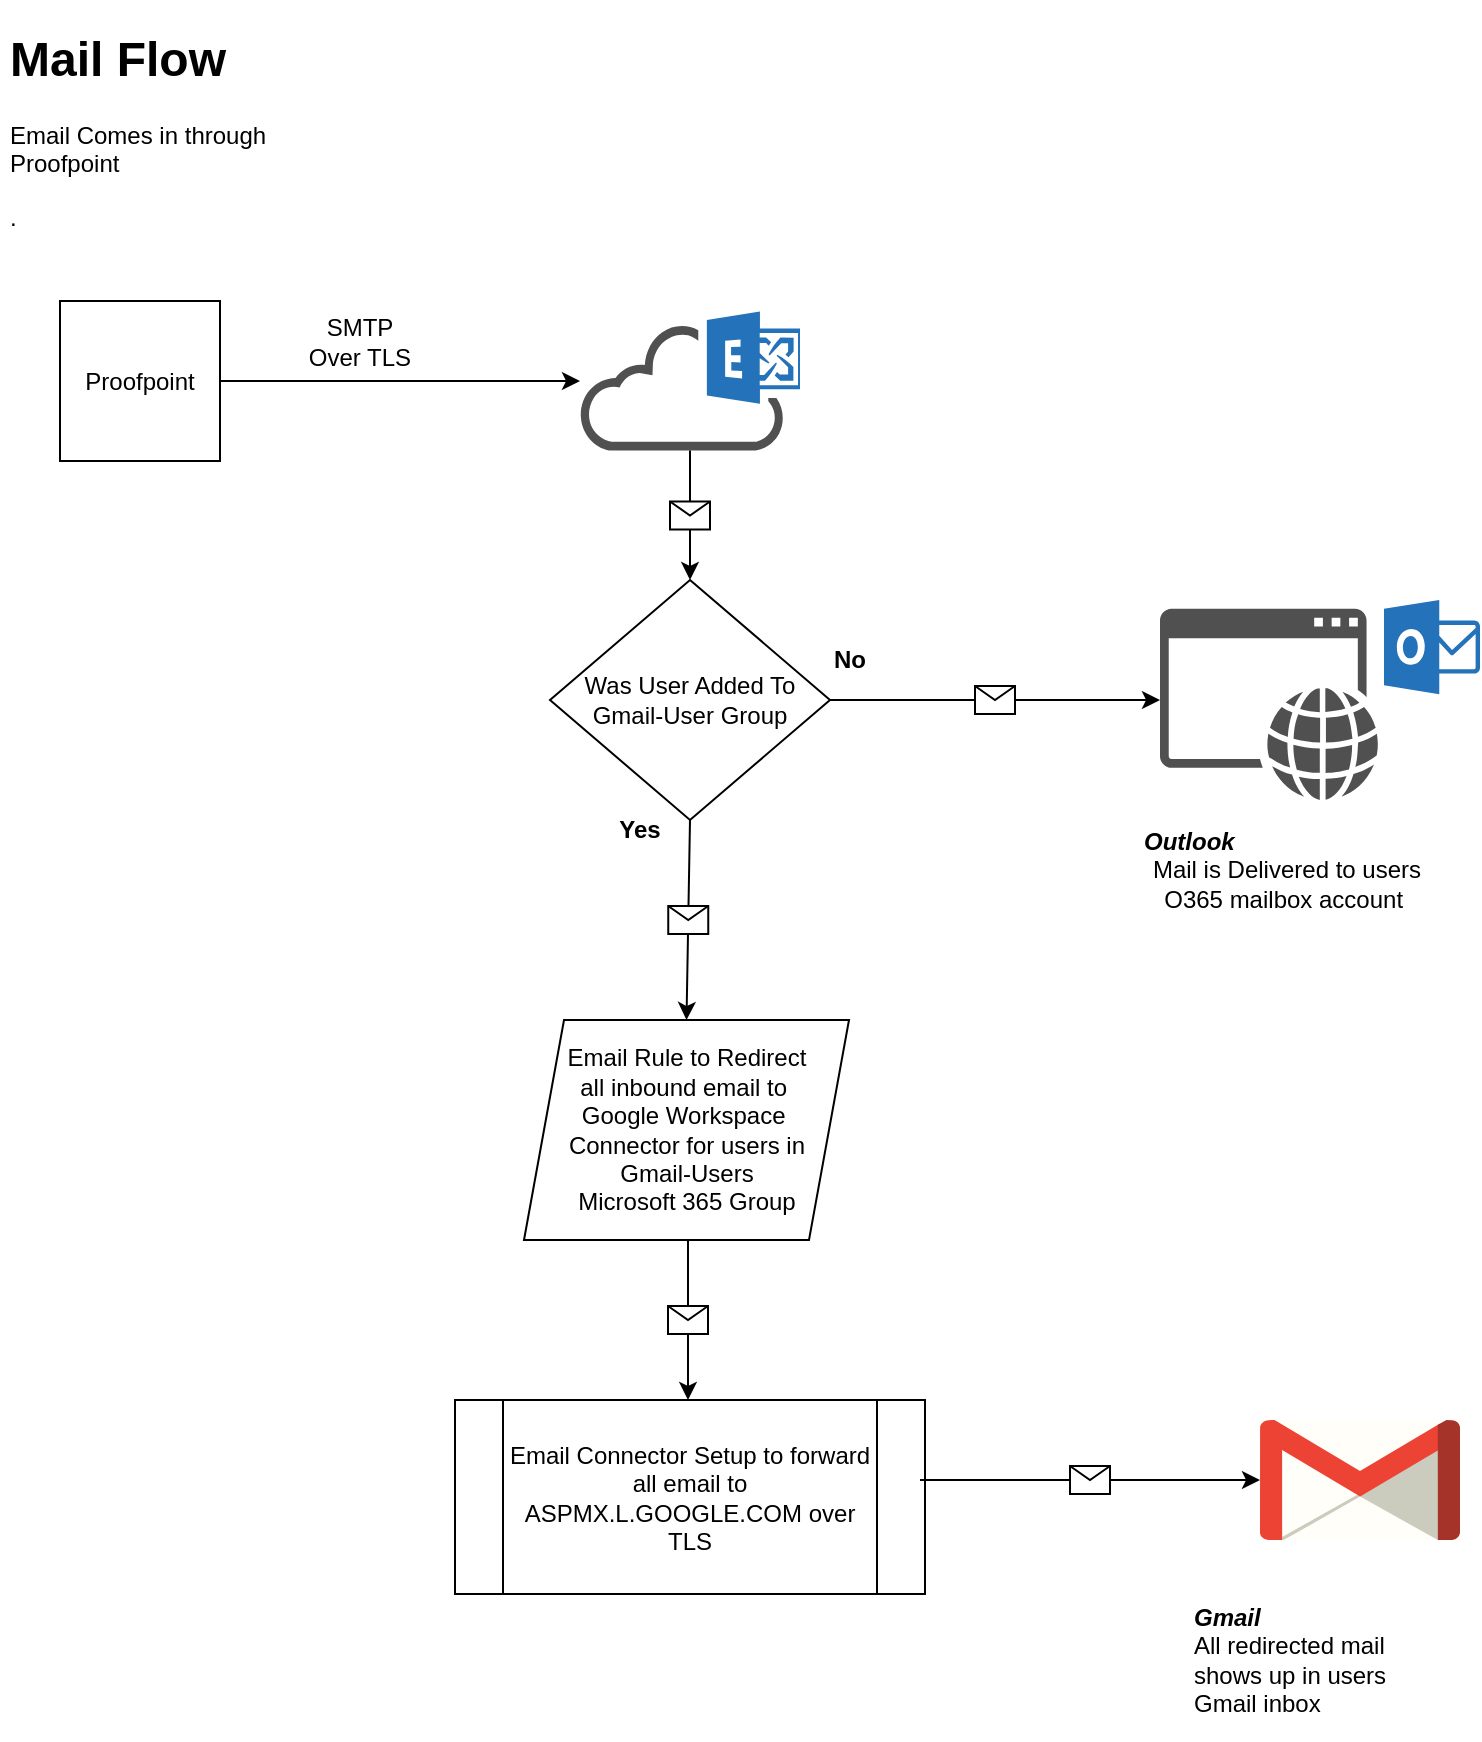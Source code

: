<mxfile version="20.8.5" type="github">
  <diagram id="agrCli6fGUwcmTfTBDdW" name="Page-1">
    <mxGraphModel dx="1320" dy="913" grid="1" gridSize="10" guides="1" tooltips="1" connect="1" arrows="1" fold="1" page="1" pageScale="1" pageWidth="850" pageHeight="1100" math="0" shadow="0">
      <root>
        <mxCell id="0" />
        <mxCell id="1" parent="0" />
        <mxCell id="0VArVFVRRGKt9daIEMkU-1" value="" style="sketch=0;pointerEvents=1;shadow=0;dashed=0;html=1;strokeColor=none;fillColor=#505050;labelPosition=center;verticalLabelPosition=bottom;outlineConnect=0;verticalAlign=top;align=center;shape=mxgraph.office.clouds.cloud_exchange_online;" parent="1" vertex="1">
          <mxGeometry x="290" y="285.75" width="110" height="69.5" as="geometry" />
        </mxCell>
        <mxCell id="0VArVFVRRGKt9daIEMkU-2" value="Proofpoint" style="whiteSpace=wrap;html=1;aspect=fixed;" parent="1" vertex="1">
          <mxGeometry x="30" y="280.5" width="80" height="80" as="geometry" />
        </mxCell>
        <mxCell id="0VArVFVRRGKt9daIEMkU-5" value="" style="endArrow=classic;html=1;rounded=0;exitX=1;exitY=0.5;exitDx=0;exitDy=0;" parent="1" source="0VArVFVRRGKt9daIEMkU-2" target="0VArVFVRRGKt9daIEMkU-1" edge="1">
          <mxGeometry width="50" height="50" relative="1" as="geometry">
            <mxPoint x="400" y="460" as="sourcePoint" />
            <mxPoint x="450" y="410" as="targetPoint" />
          </mxGeometry>
        </mxCell>
        <mxCell id="0VArVFVRRGKt9daIEMkU-6" value="&lt;h1&gt;Mail Flow&lt;/h1&gt;Email Comes in through Proofpoint&lt;p&gt;.&lt;/p&gt;" style="text;html=1;strokeColor=none;fillColor=none;spacing=5;spacingTop=-20;whiteSpace=wrap;overflow=hidden;rounded=0;" parent="1" vertex="1">
          <mxGeometry y="140" width="150" height="120" as="geometry" />
        </mxCell>
        <mxCell id="0VArVFVRRGKt9daIEMkU-7" value="SMTP Over TLS" style="text;html=1;strokeColor=none;fillColor=none;align=center;verticalAlign=middle;whiteSpace=wrap;rounded=0;" parent="1" vertex="1">
          <mxGeometry x="150" y="286" width="60" height="30" as="geometry" />
        </mxCell>
        <mxCell id="0VArVFVRRGKt9daIEMkU-8" value="Was User Added To Gmail-User Group" style="rhombus;whiteSpace=wrap;html=1;" parent="1" vertex="1">
          <mxGeometry x="275" y="420" width="140" height="120" as="geometry" />
        </mxCell>
        <mxCell id="0VArVFVRRGKt9daIEMkU-12" value="&lt;div style=&quot;&quot;&gt;&lt;span style=&quot;background-color: initial;&quot;&gt;&lt;b&gt;&lt;i&gt;Outlook&amp;nbsp;&lt;/i&gt;&lt;/b&gt;&lt;/span&gt;&lt;/div&gt;&lt;div style=&quot;text-align: center;&quot;&gt;&lt;span style=&quot;background-color: initial;&quot;&gt;Mail is Delivered to users O365 mailbox account&amp;nbsp;&lt;/span&gt;&lt;/div&gt;" style="text;html=1;strokeColor=none;fillColor=none;align=left;verticalAlign=middle;whiteSpace=wrap;rounded=0;" parent="1" vertex="1">
          <mxGeometry x="570" y="540" width="145" height="50" as="geometry" />
        </mxCell>
        <mxCell id="0VArVFVRRGKt9daIEMkU-14" value="Email Rule to Redirect&lt;br&gt;all inbound email to&amp;nbsp;&lt;br&gt;Google Workspace&amp;nbsp;&lt;br&gt;Connector for users in&lt;br&gt;Gmail-Users&lt;br&gt;Microsoft 365 Group" style="shape=parallelogram;perimeter=parallelogramPerimeter;whiteSpace=wrap;html=1;fixedSize=1;" parent="1" vertex="1">
          <mxGeometry x="262" y="640" width="162.5" height="110" as="geometry" />
        </mxCell>
        <mxCell id="0VArVFVRRGKt9daIEMkU-15" value="&lt;div style=&quot;&quot;&gt;&lt;span style=&quot;background-color: initial;&quot;&gt;&lt;b&gt;&lt;i&gt;Gmail&lt;/i&gt;&lt;/b&gt;&lt;/span&gt;&lt;/div&gt;&lt;div style=&quot;&quot;&gt;All redirected mail shows up in users Gmail inbox&lt;/div&gt;" style="text;html=1;strokeColor=none;fillColor=none;align=left;verticalAlign=middle;whiteSpace=wrap;rounded=0;" parent="1" vertex="1">
          <mxGeometry x="595" y="920" width="120" height="80" as="geometry" />
        </mxCell>
        <mxCell id="0VArVFVRRGKt9daIEMkU-16" value="" style="sketch=0;pointerEvents=1;shadow=0;dashed=0;html=1;strokeColor=none;fillColor=#505050;labelPosition=center;verticalLabelPosition=bottom;verticalAlign=top;outlineConnect=0;align=center;shape=mxgraph.office.services.outlook_web_app;" parent="1" vertex="1">
          <mxGeometry x="580" y="430" width="160" height="100" as="geometry" />
        </mxCell>
        <mxCell id="0VArVFVRRGKt9daIEMkU-17" value="" style="endArrow=classic;html=1;rounded=0;exitX=1;exitY=0.5;exitDx=0;exitDy=0;" parent="1" source="0VArVFVRRGKt9daIEMkU-8" target="0VArVFVRRGKt9daIEMkU-16" edge="1">
          <mxGeometry relative="1" as="geometry">
            <mxPoint x="432.5" y="480" as="sourcePoint" />
            <mxPoint x="532.5" y="480" as="targetPoint" />
          </mxGeometry>
        </mxCell>
        <mxCell id="0VArVFVRRGKt9daIEMkU-18" value="" style="shape=message;html=1;outlineConnect=0;" parent="0VArVFVRRGKt9daIEMkU-17" vertex="1">
          <mxGeometry width="20" height="14" relative="1" as="geometry">
            <mxPoint x="-10" y="-7" as="offset" />
          </mxGeometry>
        </mxCell>
        <mxCell id="0VArVFVRRGKt9daIEMkU-21" value="" style="endArrow=classic;html=1;rounded=0;exitX=0.5;exitY=1;exitDx=0;exitDy=0;entryX=0.5;entryY=0;entryDx=0;entryDy=0;" parent="1" source="0VArVFVRRGKt9daIEMkU-8" target="0VArVFVRRGKt9daIEMkU-14" edge="1">
          <mxGeometry relative="1" as="geometry">
            <mxPoint x="370" y="580" as="sourcePoint" />
            <mxPoint x="470" y="580" as="targetPoint" />
          </mxGeometry>
        </mxCell>
        <mxCell id="0VArVFVRRGKt9daIEMkU-22" value="" style="shape=message;html=1;outlineConnect=0;" parent="0VArVFVRRGKt9daIEMkU-21" vertex="1">
          <mxGeometry width="20" height="14" relative="1" as="geometry">
            <mxPoint x="-10" y="-7" as="offset" />
          </mxGeometry>
        </mxCell>
        <mxCell id="0VArVFVRRGKt9daIEMkU-25" value="" style="endArrow=classic;html=1;rounded=0;" parent="1" source="0VArVFVRRGKt9daIEMkU-1" target="0VArVFVRRGKt9daIEMkU-8" edge="1">
          <mxGeometry relative="1" as="geometry">
            <mxPoint x="240.75" y="350" as="sourcePoint" />
            <mxPoint x="240" y="450" as="targetPoint" />
          </mxGeometry>
        </mxCell>
        <mxCell id="0VArVFVRRGKt9daIEMkU-26" value="" style="shape=message;html=1;outlineConnect=0;" parent="0VArVFVRRGKt9daIEMkU-25" vertex="1">
          <mxGeometry width="20" height="14" relative="1" as="geometry">
            <mxPoint x="-10" y="-7" as="offset" />
          </mxGeometry>
        </mxCell>
        <mxCell id="0VArVFVRRGKt9daIEMkU-27" value="" style="dashed=0;outlineConnect=0;html=1;align=center;labelPosition=center;verticalLabelPosition=bottom;verticalAlign=top;shape=mxgraph.weblogos.gmail" parent="1" vertex="1">
          <mxGeometry x="630" y="840" width="100" height="60" as="geometry" />
        </mxCell>
        <mxCell id="0VArVFVRRGKt9daIEMkU-28" value="Email Connector Setup to&amp;nbsp;forward all email to ASPMX.L.GOOGLE.COM over TLS" style="shape=process;whiteSpace=wrap;html=1;backgroundOutline=1;" parent="1" vertex="1">
          <mxGeometry x="227.5" y="830" width="235" height="97" as="geometry" />
        </mxCell>
        <mxCell id="0VArVFVRRGKt9daIEMkU-29" value="" style="endArrow=classic;html=1;rounded=0;" parent="1" edge="1">
          <mxGeometry relative="1" as="geometry">
            <mxPoint x="344" y="750" as="sourcePoint" />
            <mxPoint x="344" y="830" as="targetPoint" />
          </mxGeometry>
        </mxCell>
        <mxCell id="0VArVFVRRGKt9daIEMkU-30" value="" style="shape=message;html=1;outlineConnect=0;" parent="0VArVFVRRGKt9daIEMkU-29" vertex="1">
          <mxGeometry width="20" height="14" relative="1" as="geometry">
            <mxPoint x="-10" y="-7" as="offset" />
          </mxGeometry>
        </mxCell>
        <mxCell id="0VArVFVRRGKt9daIEMkU-31" value="" style="endArrow=classic;html=1;rounded=0;" parent="1" target="0VArVFVRRGKt9daIEMkU-27" edge="1">
          <mxGeometry relative="1" as="geometry">
            <mxPoint x="460" y="870" as="sourcePoint" />
            <mxPoint x="620" y="870" as="targetPoint" />
          </mxGeometry>
        </mxCell>
        <mxCell id="0VArVFVRRGKt9daIEMkU-32" value="" style="shape=message;html=1;outlineConnect=0;" parent="0VArVFVRRGKt9daIEMkU-31" vertex="1">
          <mxGeometry width="20" height="14" relative="1" as="geometry">
            <mxPoint x="-10" y="-7" as="offset" />
          </mxGeometry>
        </mxCell>
        <mxCell id="_g9n8yCAXfj4UwBWWIFw-1" value="&lt;b&gt;Yes&lt;/b&gt;" style="text;html=1;strokeColor=none;fillColor=none;align=center;verticalAlign=middle;whiteSpace=wrap;rounded=0;" vertex="1" parent="1">
          <mxGeometry x="290" y="530" width="60" height="30" as="geometry" />
        </mxCell>
        <mxCell id="_g9n8yCAXfj4UwBWWIFw-5" value="&lt;b&gt;No&lt;/b&gt;" style="text;html=1;strokeColor=none;fillColor=none;align=center;verticalAlign=middle;whiteSpace=wrap;rounded=0;" vertex="1" parent="1">
          <mxGeometry x="410" y="450" width="30" height="20" as="geometry" />
        </mxCell>
      </root>
    </mxGraphModel>
  </diagram>
</mxfile>
